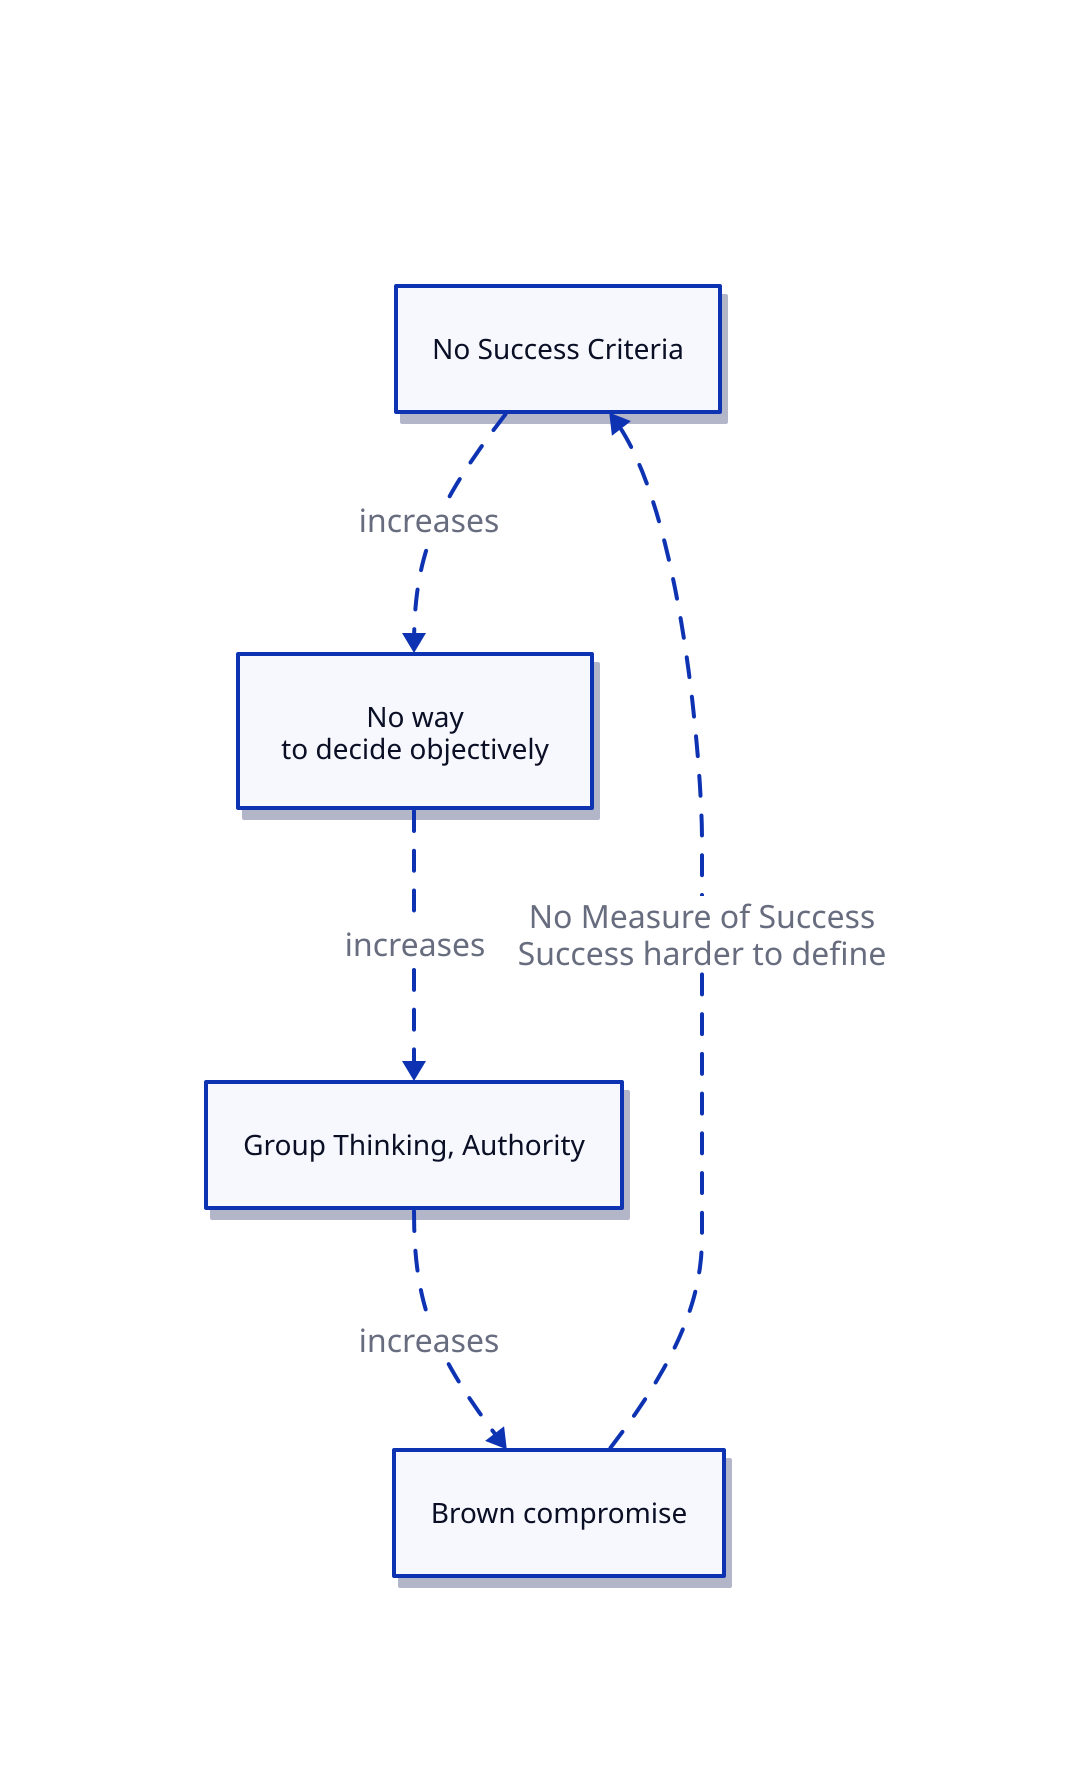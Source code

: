 vars: {
        d2-config: {
          layout-engine: elk
            theme-id: 6
        }
      }

title: |md
### Negative loop: no success definition
| {
shape: text
         near: top-center
         style.font-size: 40
         style.underline: true
}

*.style.font-size: 14
*.style.shadow: true

#direction: right

No Success Criteria -> No way\n to decide objectively : increases {
  style.animated: true
    style.bold: true
}
No way\n to decide objectively ->Group Thinking, Authority : increases {
  style.animated: true
    style.bold: true
}
Group Thinking, Authority -> Brown compromise : increases {
  style.animated: true
    style.bold: true
}
Brown compromise -> No Success Criteria : No Measure of Success\n Success harder to define {
  style.animated: true
    style.bold: true
}

